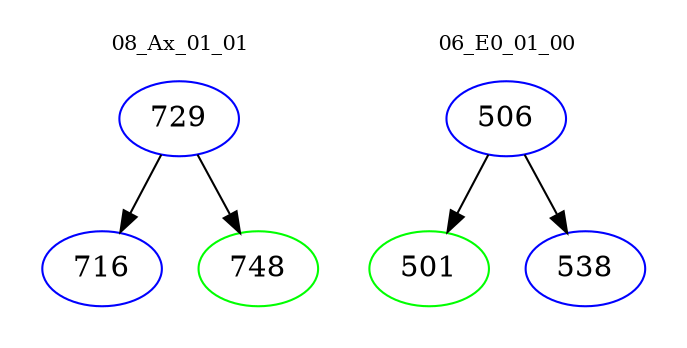 digraph{
subgraph cluster_0 {
color = white
label = "08_Ax_01_01";
fontsize=10;
T0_729 [label="729", color="blue"]
T0_729 -> T0_716 [color="black"]
T0_716 [label="716", color="blue"]
T0_729 -> T0_748 [color="black"]
T0_748 [label="748", color="green"]
}
subgraph cluster_1 {
color = white
label = "06_E0_01_00";
fontsize=10;
T1_506 [label="506", color="blue"]
T1_506 -> T1_501 [color="black"]
T1_501 [label="501", color="green"]
T1_506 -> T1_538 [color="black"]
T1_538 [label="538", color="blue"]
}
}
